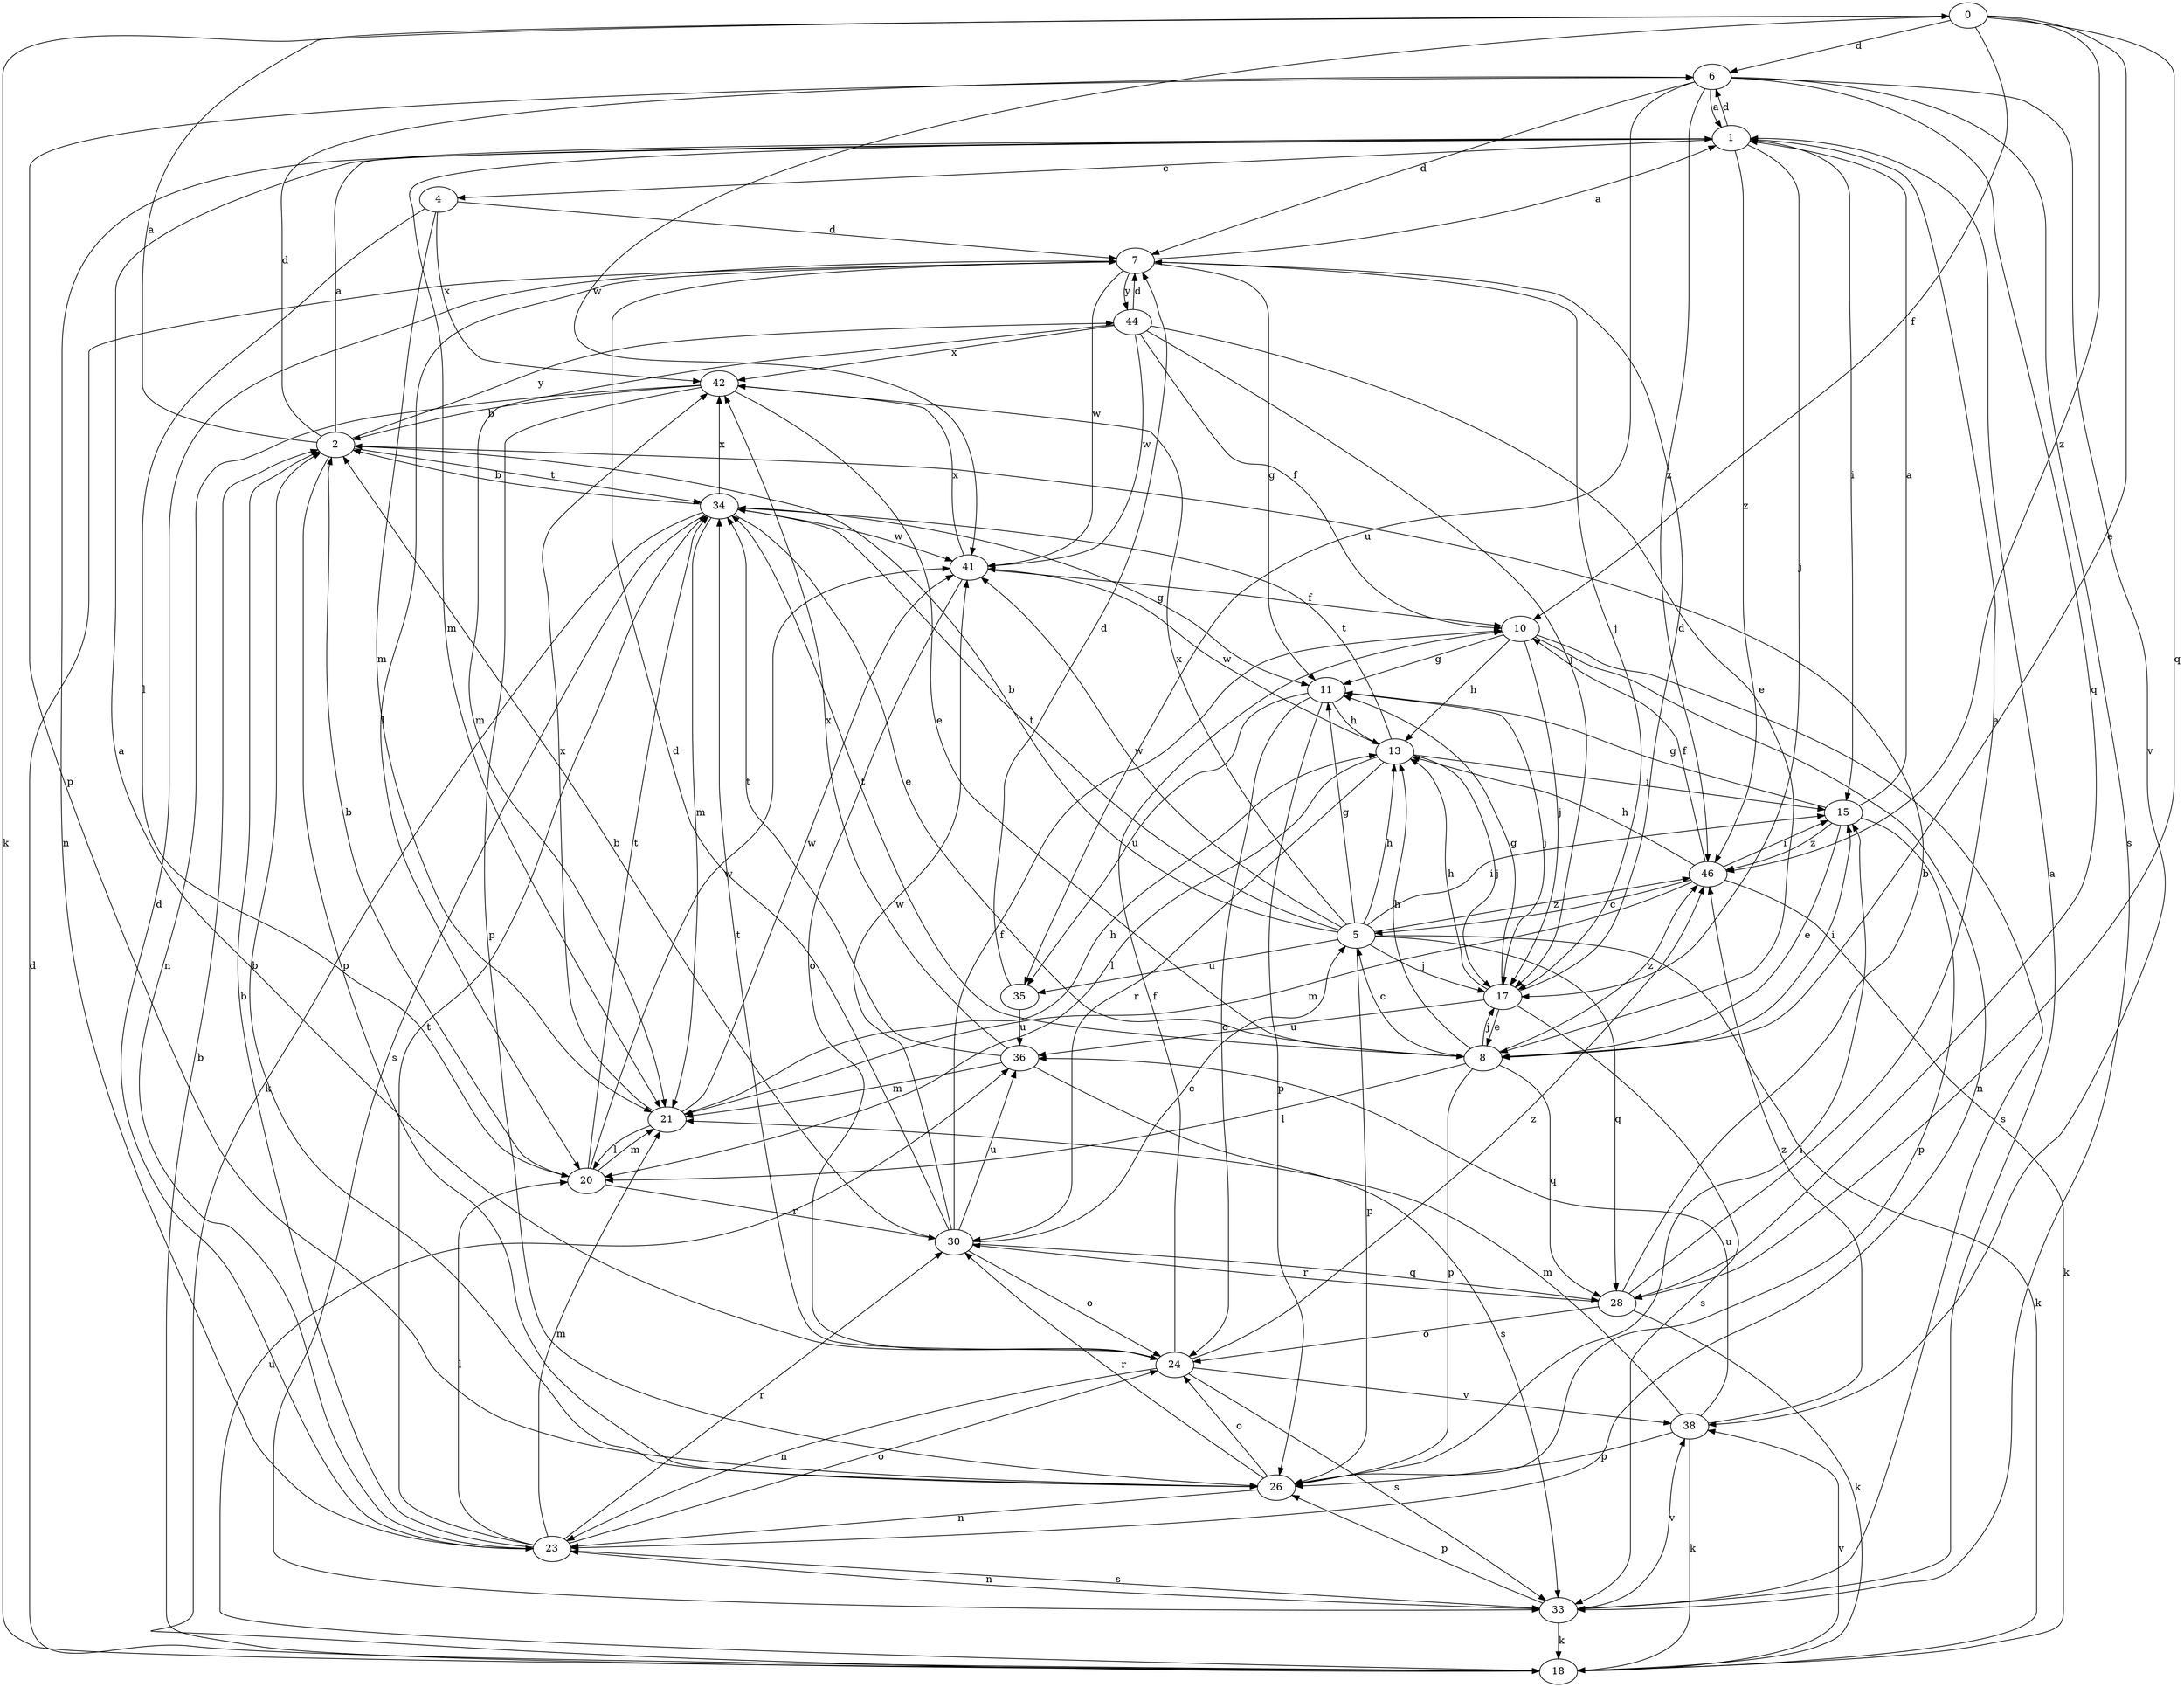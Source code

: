 strict digraph  {
0;
1;
2;
4;
5;
6;
7;
8;
10;
11;
13;
15;
17;
18;
20;
21;
23;
24;
26;
28;
30;
33;
34;
35;
36;
38;
41;
42;
44;
46;
0 -> 6  [label=d];
0 -> 8  [label=e];
0 -> 10  [label=f];
0 -> 18  [label=k];
0 -> 28  [label=q];
0 -> 41  [label=w];
0 -> 46  [label=z];
1 -> 4  [label=c];
1 -> 6  [label=d];
1 -> 15  [label=i];
1 -> 17  [label=j];
1 -> 21  [label=m];
1 -> 23  [label=n];
1 -> 46  [label=z];
2 -> 0  [label=a];
2 -> 1  [label=a];
2 -> 6  [label=d];
2 -> 26  [label=p];
2 -> 34  [label=t];
2 -> 44  [label=y];
4 -> 7  [label=d];
4 -> 20  [label=l];
4 -> 21  [label=m];
4 -> 42  [label=x];
5 -> 2  [label=b];
5 -> 11  [label=g];
5 -> 13  [label=h];
5 -> 15  [label=i];
5 -> 17  [label=j];
5 -> 18  [label=k];
5 -> 26  [label=p];
5 -> 28  [label=q];
5 -> 34  [label=t];
5 -> 35  [label=u];
5 -> 41  [label=w];
5 -> 42  [label=x];
5 -> 46  [label=z];
6 -> 1  [label=a];
6 -> 7  [label=d];
6 -> 26  [label=p];
6 -> 28  [label=q];
6 -> 33  [label=s];
6 -> 35  [label=u];
6 -> 38  [label=v];
6 -> 46  [label=z];
7 -> 1  [label=a];
7 -> 11  [label=g];
7 -> 17  [label=j];
7 -> 20  [label=l];
7 -> 41  [label=w];
7 -> 44  [label=y];
8 -> 5  [label=c];
8 -> 13  [label=h];
8 -> 15  [label=i];
8 -> 17  [label=j];
8 -> 20  [label=l];
8 -> 26  [label=p];
8 -> 28  [label=q];
8 -> 34  [label=t];
8 -> 46  [label=z];
10 -> 11  [label=g];
10 -> 13  [label=h];
10 -> 17  [label=j];
10 -> 23  [label=n];
10 -> 33  [label=s];
11 -> 13  [label=h];
11 -> 17  [label=j];
11 -> 24  [label=o];
11 -> 26  [label=p];
11 -> 35  [label=u];
13 -> 15  [label=i];
13 -> 17  [label=j];
13 -> 20  [label=l];
13 -> 30  [label=r];
13 -> 34  [label=t];
13 -> 41  [label=w];
15 -> 1  [label=a];
15 -> 8  [label=e];
15 -> 11  [label=g];
15 -> 26  [label=p];
15 -> 46  [label=z];
17 -> 7  [label=d];
17 -> 8  [label=e];
17 -> 11  [label=g];
17 -> 13  [label=h];
17 -> 33  [label=s];
17 -> 36  [label=u];
18 -> 2  [label=b];
18 -> 7  [label=d];
18 -> 36  [label=u];
18 -> 38  [label=v];
20 -> 2  [label=b];
20 -> 21  [label=m];
20 -> 30  [label=r];
20 -> 34  [label=t];
20 -> 41  [label=w];
21 -> 13  [label=h];
21 -> 20  [label=l];
21 -> 41  [label=w];
21 -> 42  [label=x];
23 -> 2  [label=b];
23 -> 7  [label=d];
23 -> 20  [label=l];
23 -> 21  [label=m];
23 -> 24  [label=o];
23 -> 30  [label=r];
23 -> 33  [label=s];
23 -> 34  [label=t];
24 -> 1  [label=a];
24 -> 10  [label=f];
24 -> 23  [label=n];
24 -> 33  [label=s];
24 -> 34  [label=t];
24 -> 38  [label=v];
24 -> 46  [label=z];
26 -> 2  [label=b];
26 -> 15  [label=i];
26 -> 23  [label=n];
26 -> 24  [label=o];
26 -> 30  [label=r];
28 -> 1  [label=a];
28 -> 2  [label=b];
28 -> 18  [label=k];
28 -> 24  [label=o];
28 -> 30  [label=r];
30 -> 2  [label=b];
30 -> 5  [label=c];
30 -> 7  [label=d];
30 -> 10  [label=f];
30 -> 24  [label=o];
30 -> 28  [label=q];
30 -> 36  [label=u];
30 -> 41  [label=w];
33 -> 1  [label=a];
33 -> 18  [label=k];
33 -> 23  [label=n];
33 -> 26  [label=p];
33 -> 38  [label=v];
34 -> 2  [label=b];
34 -> 8  [label=e];
34 -> 11  [label=g];
34 -> 18  [label=k];
34 -> 21  [label=m];
34 -> 33  [label=s];
34 -> 41  [label=w];
34 -> 42  [label=x];
35 -> 7  [label=d];
35 -> 36  [label=u];
36 -> 21  [label=m];
36 -> 33  [label=s];
36 -> 34  [label=t];
36 -> 42  [label=x];
38 -> 18  [label=k];
38 -> 21  [label=m];
38 -> 26  [label=p];
38 -> 36  [label=u];
38 -> 46  [label=z];
41 -> 10  [label=f];
41 -> 24  [label=o];
41 -> 42  [label=x];
42 -> 2  [label=b];
42 -> 8  [label=e];
42 -> 23  [label=n];
42 -> 26  [label=p];
44 -> 7  [label=d];
44 -> 8  [label=e];
44 -> 10  [label=f];
44 -> 17  [label=j];
44 -> 21  [label=m];
44 -> 41  [label=w];
44 -> 42  [label=x];
46 -> 5  [label=c];
46 -> 10  [label=f];
46 -> 13  [label=h];
46 -> 15  [label=i];
46 -> 18  [label=k];
46 -> 21  [label=m];
}
